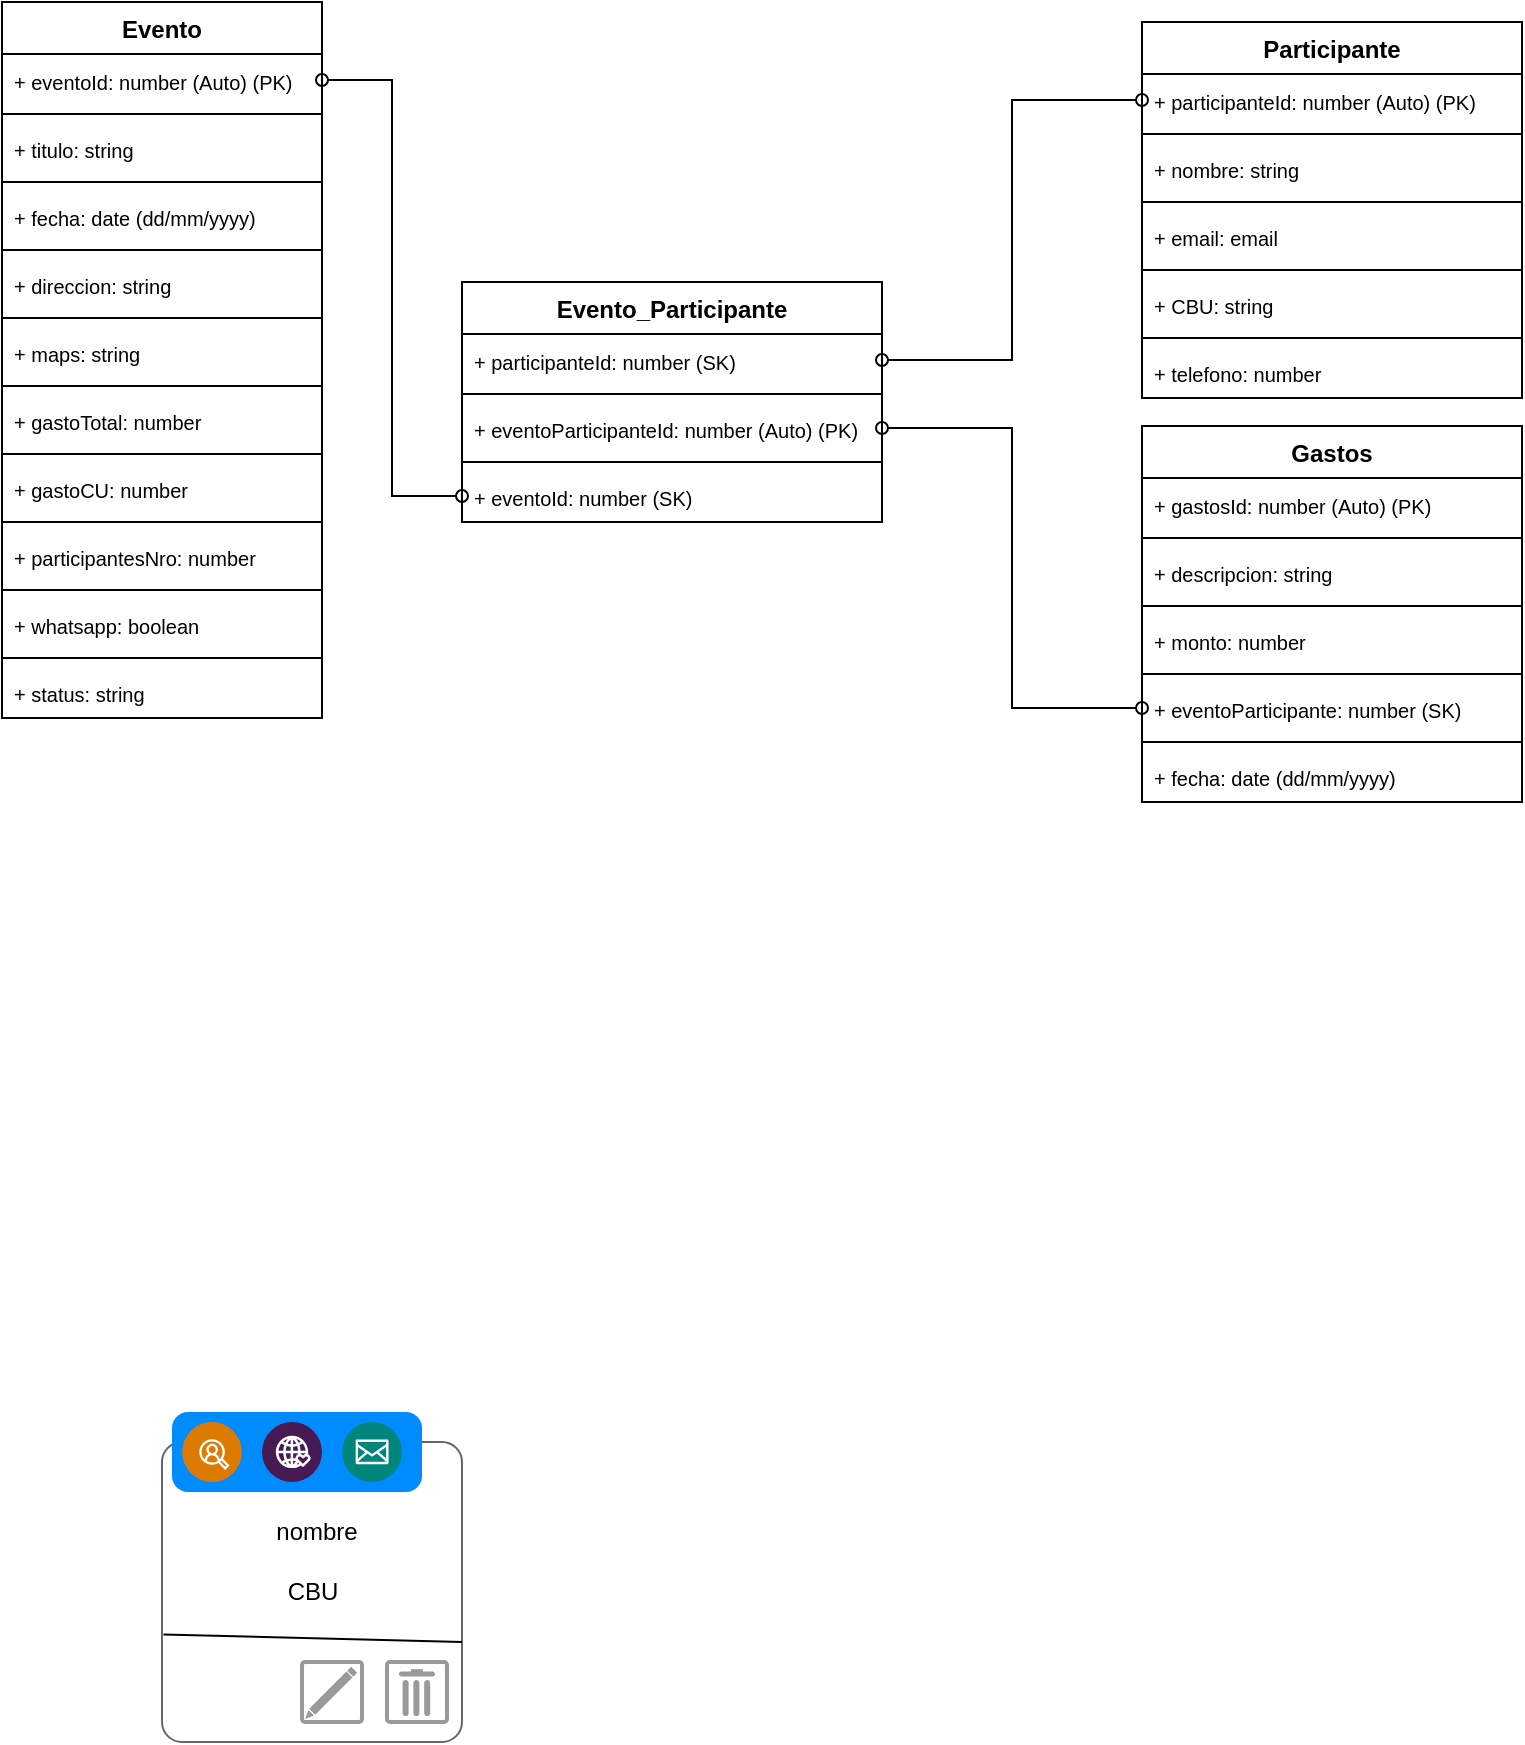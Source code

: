 <mxfile version="26.2.12">
  <diagram name="Página-1" id="X9LQhpLwk_J4k-DrzsR-">
    <mxGraphModel dx="923" dy="476" grid="1" gridSize="10" guides="1" tooltips="1" connect="1" arrows="1" fold="1" page="1" pageScale="1" pageWidth="827" pageHeight="1169" math="0" shadow="0">
      <root>
        <mxCell id="0" />
        <mxCell id="1" parent="0" />
        <object label="Evento" id="epjEsvlfsnYvN3iABz49-60">
          <mxCell style="swimlane;fontStyle=1;align=center;verticalAlign=top;childLayout=stackLayout;horizontal=1;startSize=26;horizontalStack=0;resizeParent=1;resizeParentMax=0;resizeLast=0;collapsible=1;marginBottom=0;whiteSpace=wrap;html=1;" parent="1" vertex="1">
            <mxGeometry x="30" y="20" width="160" height="358" as="geometry" />
          </mxCell>
        </object>
        <mxCell id="epjEsvlfsnYvN3iABz49-61" value="&lt;font style=&quot;font-size: 10px;&quot;&gt;+ eventoId: number (Auto) (PK)&lt;/font&gt;" style="text;strokeColor=none;fillColor=none;align=left;verticalAlign=top;spacingLeft=4;spacingRight=4;overflow=hidden;rotatable=0;points=[[0,0.5],[1,0.5]];portConstraint=eastwest;whiteSpace=wrap;html=1;" parent="epjEsvlfsnYvN3iABz49-60" vertex="1">
          <mxGeometry y="26" width="160" height="26" as="geometry" />
        </mxCell>
        <mxCell id="epjEsvlfsnYvN3iABz49-89" value="" style="line;strokeWidth=1;fillColor=none;align=left;verticalAlign=middle;spacingTop=-1;spacingLeft=3;spacingRight=3;rotatable=0;labelPosition=right;points=[];portConstraint=eastwest;strokeColor=inherit;" parent="epjEsvlfsnYvN3iABz49-60" vertex="1">
          <mxGeometry y="52" width="160" height="8" as="geometry" />
        </mxCell>
        <mxCell id="epjEsvlfsnYvN3iABz49-88" value="&lt;font style=&quot;font-size: 10px;&quot;&gt;+ titulo: string&lt;/font&gt;" style="text;strokeColor=none;fillColor=none;align=left;verticalAlign=top;spacingLeft=4;spacingRight=4;overflow=hidden;rotatable=0;points=[[0,0.5],[1,0.5]];portConstraint=eastwest;whiteSpace=wrap;html=1;" parent="epjEsvlfsnYvN3iABz49-60" vertex="1">
          <mxGeometry y="60" width="160" height="26" as="geometry" />
        </mxCell>
        <mxCell id="epjEsvlfsnYvN3iABz49-62" value="" style="line;strokeWidth=1;fillColor=none;align=left;verticalAlign=middle;spacingTop=-1;spacingLeft=3;spacingRight=3;rotatable=0;labelPosition=right;points=[];portConstraint=eastwest;strokeColor=inherit;" parent="epjEsvlfsnYvN3iABz49-60" vertex="1">
          <mxGeometry y="86" width="160" height="8" as="geometry" />
        </mxCell>
        <mxCell id="epjEsvlfsnYvN3iABz49-63" value="&lt;font style=&quot;font-size: 10px;&quot;&gt;+ fecha: date (dd/mm/yyyy)&lt;/font&gt;" style="text;strokeColor=none;fillColor=none;align=left;verticalAlign=top;spacingLeft=4;spacingRight=4;overflow=hidden;rotatable=0;points=[[0,0.5],[1,0.5]];portConstraint=eastwest;whiteSpace=wrap;html=1;" parent="epjEsvlfsnYvN3iABz49-60" vertex="1">
          <mxGeometry y="94" width="160" height="26" as="geometry" />
        </mxCell>
        <mxCell id="epjEsvlfsnYvN3iABz49-65" value="" style="line;strokeWidth=1;fillColor=none;align=left;verticalAlign=middle;spacingTop=-1;spacingLeft=3;spacingRight=3;rotatable=0;labelPosition=right;points=[];portConstraint=eastwest;strokeColor=inherit;" parent="epjEsvlfsnYvN3iABz49-60" vertex="1">
          <mxGeometry y="120" width="160" height="8" as="geometry" />
        </mxCell>
        <mxCell id="epjEsvlfsnYvN3iABz49-64" value="&lt;font style=&quot;font-size: 10px;&quot;&gt;+ direccion: string&lt;/font&gt;" style="text;strokeColor=none;fillColor=none;align=left;verticalAlign=top;spacingLeft=4;spacingRight=4;overflow=hidden;rotatable=0;points=[[0,0.5],[1,0.5]];portConstraint=eastwest;whiteSpace=wrap;html=1;" parent="epjEsvlfsnYvN3iABz49-60" vertex="1">
          <mxGeometry y="128" width="160" height="26" as="geometry" />
        </mxCell>
        <mxCell id="epjEsvlfsnYvN3iABz49-70" value="" style="line;strokeWidth=1;fillColor=none;align=left;verticalAlign=middle;spacingTop=-1;spacingLeft=3;spacingRight=3;rotatable=0;labelPosition=right;points=[];portConstraint=eastwest;strokeColor=inherit;" parent="epjEsvlfsnYvN3iABz49-60" vertex="1">
          <mxGeometry y="154" width="160" height="8" as="geometry" />
        </mxCell>
        <mxCell id="epjEsvlfsnYvN3iABz49-66" value="&lt;font style=&quot;font-size: 10px;&quot;&gt;+ maps: string&lt;/font&gt;" style="text;strokeColor=none;fillColor=none;align=left;verticalAlign=top;spacingLeft=4;spacingRight=4;overflow=hidden;rotatable=0;points=[[0,0.5],[1,0.5]];portConstraint=eastwest;whiteSpace=wrap;html=1;" parent="epjEsvlfsnYvN3iABz49-60" vertex="1">
          <mxGeometry y="162" width="160" height="26" as="geometry" />
        </mxCell>
        <mxCell id="epjEsvlfsnYvN3iABz49-71" value="" style="line;strokeWidth=1;fillColor=none;align=left;verticalAlign=middle;spacingTop=-1;spacingLeft=3;spacingRight=3;rotatable=0;labelPosition=right;points=[];portConstraint=eastwest;strokeColor=inherit;" parent="epjEsvlfsnYvN3iABz49-60" vertex="1">
          <mxGeometry y="188" width="160" height="8" as="geometry" />
        </mxCell>
        <mxCell id="epjEsvlfsnYvN3iABz49-68" value="&lt;font style=&quot;font-size: 10px;&quot;&gt;+ gastoTotal: number&lt;/font&gt;" style="text;strokeColor=none;fillColor=none;align=left;verticalAlign=top;spacingLeft=4;spacingRight=4;overflow=hidden;rotatable=0;points=[[0,0.5],[1,0.5]];portConstraint=eastwest;whiteSpace=wrap;html=1;" parent="epjEsvlfsnYvN3iABz49-60" vertex="1">
          <mxGeometry y="196" width="160" height="26" as="geometry" />
        </mxCell>
        <mxCell id="epjEsvlfsnYvN3iABz49-72" value="" style="line;strokeWidth=1;fillColor=none;align=left;verticalAlign=middle;spacingTop=-1;spacingLeft=3;spacingRight=3;rotatable=0;labelPosition=right;points=[];portConstraint=eastwest;strokeColor=inherit;" parent="epjEsvlfsnYvN3iABz49-60" vertex="1">
          <mxGeometry y="222" width="160" height="8" as="geometry" />
        </mxCell>
        <mxCell id="epjEsvlfsnYvN3iABz49-69" value="&lt;font style=&quot;font-size: 10px;&quot;&gt;+ gastoCU: number&lt;/font&gt;" style="text;strokeColor=none;fillColor=none;align=left;verticalAlign=top;spacingLeft=4;spacingRight=4;overflow=hidden;rotatable=0;points=[[0,0.5],[1,0.5]];portConstraint=eastwest;whiteSpace=wrap;html=1;" parent="epjEsvlfsnYvN3iABz49-60" vertex="1">
          <mxGeometry y="230" width="160" height="26" as="geometry" />
        </mxCell>
        <mxCell id="epjEsvlfsnYvN3iABz49-129" value="" style="line;strokeWidth=1;fillColor=none;align=left;verticalAlign=middle;spacingTop=-1;spacingLeft=3;spacingRight=3;rotatable=0;labelPosition=right;points=[];portConstraint=eastwest;strokeColor=inherit;" parent="epjEsvlfsnYvN3iABz49-60" vertex="1">
          <mxGeometry y="256" width="160" height="8" as="geometry" />
        </mxCell>
        <mxCell id="epjEsvlfsnYvN3iABz49-112" value="&lt;font style=&quot;font-size: 10px;&quot;&gt;+ participantesNro: number&lt;/font&gt;" style="text;strokeColor=none;fillColor=none;align=left;verticalAlign=top;spacingLeft=4;spacingRight=4;overflow=hidden;rotatable=0;points=[[0,0.5],[1,0.5]];portConstraint=eastwest;whiteSpace=wrap;html=1;" parent="epjEsvlfsnYvN3iABz49-60" vertex="1">
          <mxGeometry y="264" width="160" height="26" as="geometry" />
        </mxCell>
        <mxCell id="QIL2KwB3fmJdMeqVmAWB-3" value="" style="line;strokeWidth=1;fillColor=none;align=left;verticalAlign=middle;spacingTop=-1;spacingLeft=3;spacingRight=3;rotatable=0;labelPosition=right;points=[];portConstraint=eastwest;strokeColor=inherit;" parent="epjEsvlfsnYvN3iABz49-60" vertex="1">
          <mxGeometry y="290" width="160" height="8" as="geometry" />
        </mxCell>
        <mxCell id="QIL2KwB3fmJdMeqVmAWB-1" value="&lt;font style=&quot;font-size: 10px;&quot;&gt;+ whatsapp: boolean&lt;/font&gt;" style="text;strokeColor=none;fillColor=none;align=left;verticalAlign=top;spacingLeft=4;spacingRight=4;overflow=hidden;rotatable=0;points=[[0,0.5],[1,0.5]];portConstraint=eastwest;whiteSpace=wrap;html=1;" parent="epjEsvlfsnYvN3iABz49-60" vertex="1">
          <mxGeometry y="298" width="160" height="26" as="geometry" />
        </mxCell>
        <mxCell id="QIL2KwB3fmJdMeqVmAWB-4" value="" style="line;strokeWidth=1;fillColor=none;align=left;verticalAlign=middle;spacingTop=-1;spacingLeft=3;spacingRight=3;rotatable=0;labelPosition=right;points=[];portConstraint=eastwest;strokeColor=inherit;" parent="epjEsvlfsnYvN3iABz49-60" vertex="1">
          <mxGeometry y="324" width="160" height="8" as="geometry" />
        </mxCell>
        <mxCell id="QIL2KwB3fmJdMeqVmAWB-2" value="&lt;font style=&quot;font-size: 10px;&quot;&gt;+ status: string&lt;/font&gt;" style="text;strokeColor=none;fillColor=none;align=left;verticalAlign=top;spacingLeft=4;spacingRight=4;overflow=hidden;rotatable=0;points=[[0,0.5],[1,0.5]];portConstraint=eastwest;whiteSpace=wrap;html=1;" parent="epjEsvlfsnYvN3iABz49-60" vertex="1">
          <mxGeometry y="332" width="160" height="26" as="geometry" />
        </mxCell>
        <object label="Participante" id="epjEsvlfsnYvN3iABz49-74">
          <mxCell style="swimlane;fontStyle=1;align=center;verticalAlign=top;childLayout=stackLayout;horizontal=1;startSize=26;horizontalStack=0;resizeParent=1;resizeParentMax=0;resizeLast=0;collapsible=1;marginBottom=0;whiteSpace=wrap;html=1;" parent="1" vertex="1">
            <mxGeometry x="600" y="30" width="190" height="188" as="geometry" />
          </mxCell>
        </object>
        <mxCell id="epjEsvlfsnYvN3iABz49-83" value="&lt;font style=&quot;font-size: 10px;&quot;&gt;+ participanteId: number (Auto) (PK)&lt;/font&gt;" style="text;strokeColor=none;fillColor=none;align=left;verticalAlign=top;spacingLeft=4;spacingRight=4;overflow=hidden;rotatable=0;points=[[0,0.5],[1,0.5]];portConstraint=eastwest;whiteSpace=wrap;html=1;" parent="epjEsvlfsnYvN3iABz49-74" vertex="1">
          <mxGeometry y="26" width="190" height="26" as="geometry" />
        </mxCell>
        <mxCell id="epjEsvlfsnYvN3iABz49-90" value="" style="line;strokeWidth=1;fillColor=none;align=left;verticalAlign=middle;spacingTop=-1;spacingLeft=3;spacingRight=3;rotatable=0;labelPosition=right;points=[];portConstraint=eastwest;strokeColor=inherit;" parent="epjEsvlfsnYvN3iABz49-74" vertex="1">
          <mxGeometry y="52" width="190" height="8" as="geometry" />
        </mxCell>
        <mxCell id="epjEsvlfsnYvN3iABz49-75" value="&lt;font style=&quot;font-size: 10px;&quot;&gt;+ nombre: string&lt;/font&gt;" style="text;strokeColor=none;fillColor=none;align=left;verticalAlign=top;spacingLeft=4;spacingRight=4;overflow=hidden;rotatable=0;points=[[0,0.5],[1,0.5]];portConstraint=eastwest;whiteSpace=wrap;html=1;" parent="epjEsvlfsnYvN3iABz49-74" vertex="1">
          <mxGeometry y="60" width="190" height="26" as="geometry" />
        </mxCell>
        <mxCell id="epjEsvlfsnYvN3iABz49-76" value="" style="line;strokeWidth=1;fillColor=none;align=left;verticalAlign=middle;spacingTop=-1;spacingLeft=3;spacingRight=3;rotatable=0;labelPosition=right;points=[];portConstraint=eastwest;strokeColor=inherit;" parent="epjEsvlfsnYvN3iABz49-74" vertex="1">
          <mxGeometry y="86" width="190" height="8" as="geometry" />
        </mxCell>
        <mxCell id="epjEsvlfsnYvN3iABz49-77" value="&lt;font style=&quot;font-size: 10px;&quot;&gt;+ email: email&lt;/font&gt;" style="text;strokeColor=none;fillColor=none;align=left;verticalAlign=top;spacingLeft=4;spacingRight=4;overflow=hidden;rotatable=0;points=[[0,0.5],[1,0.5]];portConstraint=eastwest;whiteSpace=wrap;html=1;" parent="epjEsvlfsnYvN3iABz49-74" vertex="1">
          <mxGeometry y="94" width="190" height="26" as="geometry" />
        </mxCell>
        <mxCell id="epjEsvlfsnYvN3iABz49-78" value="" style="line;strokeWidth=1;fillColor=none;align=left;verticalAlign=middle;spacingTop=-1;spacingLeft=3;spacingRight=3;rotatable=0;labelPosition=right;points=[];portConstraint=eastwest;strokeColor=inherit;" parent="epjEsvlfsnYvN3iABz49-74" vertex="1">
          <mxGeometry y="120" width="190" height="8" as="geometry" />
        </mxCell>
        <mxCell id="epjEsvlfsnYvN3iABz49-79" value="&lt;font style=&quot;font-size: 10px;&quot;&gt;+ CBU: string&lt;/font&gt;" style="text;strokeColor=none;fillColor=none;align=left;verticalAlign=top;spacingLeft=4;spacingRight=4;overflow=hidden;rotatable=0;points=[[0,0.5],[1,0.5]];portConstraint=eastwest;whiteSpace=wrap;html=1;" parent="epjEsvlfsnYvN3iABz49-74" vertex="1">
          <mxGeometry y="128" width="190" height="26" as="geometry" />
        </mxCell>
        <mxCell id="epjEsvlfsnYvN3iABz49-80" value="" style="line;strokeWidth=1;fillColor=none;align=left;verticalAlign=middle;spacingTop=-1;spacingLeft=3;spacingRight=3;rotatable=0;labelPosition=right;points=[];portConstraint=eastwest;strokeColor=inherit;" parent="epjEsvlfsnYvN3iABz49-74" vertex="1">
          <mxGeometry y="154" width="190" height="8" as="geometry" />
        </mxCell>
        <mxCell id="epjEsvlfsnYvN3iABz49-81" value="&lt;font style=&quot;font-size: 10px;&quot;&gt;+ telefono: number&lt;/font&gt;" style="text;strokeColor=none;fillColor=none;align=left;verticalAlign=top;spacingLeft=4;spacingRight=4;overflow=hidden;rotatable=0;points=[[0,0.5],[1,0.5]];portConstraint=eastwest;whiteSpace=wrap;html=1;" parent="epjEsvlfsnYvN3iABz49-74" vertex="1">
          <mxGeometry y="162" width="190" height="26" as="geometry" />
        </mxCell>
        <object label="Gastos" id="epjEsvlfsnYvN3iABz49-91">
          <mxCell style="swimlane;fontStyle=1;align=center;verticalAlign=top;childLayout=stackLayout;horizontal=1;startSize=26;horizontalStack=0;resizeParent=1;resizeParentMax=0;resizeLast=0;collapsible=1;marginBottom=0;whiteSpace=wrap;html=1;" parent="1" vertex="1">
            <mxGeometry x="600" y="232" width="190" height="188" as="geometry" />
          </mxCell>
        </object>
        <mxCell id="epjEsvlfsnYvN3iABz49-92" value="&lt;font style=&quot;font-size: 10px;&quot;&gt;+ gastosId: number (Auto) (PK)&lt;/font&gt;" style="text;strokeColor=none;fillColor=none;align=left;verticalAlign=top;spacingLeft=4;spacingRight=4;overflow=hidden;rotatable=0;points=[[0,0.5],[1,0.5]];portConstraint=eastwest;whiteSpace=wrap;html=1;" parent="epjEsvlfsnYvN3iABz49-91" vertex="1">
          <mxGeometry y="26" width="190" height="26" as="geometry" />
        </mxCell>
        <mxCell id="epjEsvlfsnYvN3iABz49-93" value="" style="line;strokeWidth=1;fillColor=none;align=left;verticalAlign=middle;spacingTop=-1;spacingLeft=3;spacingRight=3;rotatable=0;labelPosition=right;points=[];portConstraint=eastwest;strokeColor=inherit;" parent="epjEsvlfsnYvN3iABz49-91" vertex="1">
          <mxGeometry y="52" width="190" height="8" as="geometry" />
        </mxCell>
        <mxCell id="epjEsvlfsnYvN3iABz49-94" value="&lt;font style=&quot;font-size: 10px;&quot;&gt;+ descripcion: string&lt;/font&gt;" style="text;strokeColor=none;fillColor=none;align=left;verticalAlign=top;spacingLeft=4;spacingRight=4;overflow=hidden;rotatable=0;points=[[0,0.5],[1,0.5]];portConstraint=eastwest;whiteSpace=wrap;html=1;" parent="epjEsvlfsnYvN3iABz49-91" vertex="1">
          <mxGeometry y="60" width="190" height="26" as="geometry" />
        </mxCell>
        <mxCell id="epjEsvlfsnYvN3iABz49-95" value="" style="line;strokeWidth=1;fillColor=none;align=left;verticalAlign=middle;spacingTop=-1;spacingLeft=3;spacingRight=3;rotatable=0;labelPosition=right;points=[];portConstraint=eastwest;strokeColor=inherit;" parent="epjEsvlfsnYvN3iABz49-91" vertex="1">
          <mxGeometry y="86" width="190" height="8" as="geometry" />
        </mxCell>
        <mxCell id="epjEsvlfsnYvN3iABz49-96" value="&lt;font style=&quot;font-size: 10px;&quot;&gt;+ monto: number&lt;/font&gt;" style="text;strokeColor=none;fillColor=none;align=left;verticalAlign=top;spacingLeft=4;spacingRight=4;overflow=hidden;rotatable=0;points=[[0,0.5],[1,0.5]];portConstraint=eastwest;whiteSpace=wrap;html=1;" parent="epjEsvlfsnYvN3iABz49-91" vertex="1">
          <mxGeometry y="94" width="190" height="26" as="geometry" />
        </mxCell>
        <mxCell id="epjEsvlfsnYvN3iABz49-97" value="" style="line;strokeWidth=1;fillColor=none;align=left;verticalAlign=middle;spacingTop=-1;spacingLeft=3;spacingRight=3;rotatable=0;labelPosition=right;points=[];portConstraint=eastwest;strokeColor=inherit;" parent="epjEsvlfsnYvN3iABz49-91" vertex="1">
          <mxGeometry y="120" width="190" height="8" as="geometry" />
        </mxCell>
        <mxCell id="epjEsvlfsnYvN3iABz49-98" value="&lt;font style=&quot;font-size: 10px;&quot;&gt;+ eventoParticipante: number (SK)&lt;/font&gt;" style="text;strokeColor=none;fillColor=none;align=left;verticalAlign=top;spacingLeft=4;spacingRight=4;overflow=hidden;rotatable=0;points=[[0,0.5],[1,0.5]];portConstraint=eastwest;whiteSpace=wrap;html=1;" parent="epjEsvlfsnYvN3iABz49-91" vertex="1">
          <mxGeometry y="128" width="190" height="26" as="geometry" />
        </mxCell>
        <mxCell id="epjEsvlfsnYvN3iABz49-99" value="" style="line;strokeWidth=1;fillColor=none;align=left;verticalAlign=middle;spacingTop=-1;spacingLeft=3;spacingRight=3;rotatable=0;labelPosition=right;points=[];portConstraint=eastwest;strokeColor=inherit;" parent="epjEsvlfsnYvN3iABz49-91" vertex="1">
          <mxGeometry y="154" width="190" height="8" as="geometry" />
        </mxCell>
        <mxCell id="epjEsvlfsnYvN3iABz49-100" value="&lt;font style=&quot;font-size: 10px;&quot;&gt;+ fecha: date (dd/mm/yyyy)&lt;/font&gt;" style="text;strokeColor=none;fillColor=none;align=left;verticalAlign=top;spacingLeft=4;spacingRight=4;overflow=hidden;rotatable=0;points=[[0,0.5],[1,0.5]];portConstraint=eastwest;whiteSpace=wrap;html=1;" parent="epjEsvlfsnYvN3iABz49-91" vertex="1">
          <mxGeometry y="162" width="190" height="26" as="geometry" />
        </mxCell>
        <mxCell id="bBRhczMiL7dyaByhxN14-6" value="" style="shape=mxgraph.mockup.containers.marginRect;rectMarginTop=10;strokeColor=#666666;strokeWidth=1;dashed=0;rounded=1;arcSize=5;recursiveResize=0;html=1;whiteSpace=wrap;" parent="1" vertex="1">
          <mxGeometry x="110" y="730" width="150" height="160" as="geometry" />
        </mxCell>
        <mxCell id="bBRhczMiL7dyaByhxN14-7" value="" style="shape=rect;strokeColor=none;fillColor=#008cff;strokeWidth=1;dashed=0;rounded=1;arcSize=20;fontColor=#ffffff;fontSize=17;spacing=2;spacingTop=-2;align=left;autosize=1;spacingLeft=4;resizeWidth=0;resizeHeight=0;perimeter=none;html=1;whiteSpace=wrap;" parent="bBRhczMiL7dyaByhxN14-6" vertex="1">
          <mxGeometry x="5" y="-5" width="125" height="40" as="geometry" />
        </mxCell>
        <mxCell id="bBRhczMiL7dyaByhxN14-11" value="" style="verticalLabelPosition=bottom;aspect=fixed;html=1;shape=mxgraph.salesforce.marketing2;" parent="bBRhczMiL7dyaByhxN14-6" vertex="1">
          <mxGeometry x="10" width="30" height="30" as="geometry" />
        </mxCell>
        <mxCell id="bBRhczMiL7dyaByhxN14-13" value="" style="verticalLabelPosition=bottom;aspect=fixed;html=1;shape=mxgraph.salesforce.non_profit2;" parent="bBRhczMiL7dyaByhxN14-6" vertex="1">
          <mxGeometry x="50" width="30" height="30" as="geometry" />
        </mxCell>
        <mxCell id="bBRhczMiL7dyaByhxN14-12" value="" style="verticalLabelPosition=bottom;aspect=fixed;html=1;shape=mxgraph.salesforce.inbox2;" parent="bBRhczMiL7dyaByhxN14-6" vertex="1">
          <mxGeometry x="90" width="30" height="30" as="geometry" />
        </mxCell>
        <mxCell id="bBRhczMiL7dyaByhxN14-14" value="nombre" style="text;html=1;align=center;verticalAlign=middle;whiteSpace=wrap;rounded=0;" parent="bBRhczMiL7dyaByhxN14-6" vertex="1">
          <mxGeometry x="10" y="40" width="135" height="30" as="geometry" />
        </mxCell>
        <mxCell id="bBRhczMiL7dyaByhxN14-15" value="CBU" style="text;html=1;align=center;verticalAlign=middle;whiteSpace=wrap;rounded=0;" parent="bBRhczMiL7dyaByhxN14-6" vertex="1">
          <mxGeometry x="7.5" y="70" width="135" height="30" as="geometry" />
        </mxCell>
        <mxCell id="bBRhczMiL7dyaByhxN14-8" value="" style="strokeColor=#999999;verticalLabelPosition=bottom;shadow=0;dashed=0;verticalAlign=top;strokeWidth=2;html=1;shape=mxgraph.mockup.misc.editIcon;" parent="bBRhczMiL7dyaByhxN14-6" vertex="1">
          <mxGeometry x="70" y="120" width="30" height="30" as="geometry" />
        </mxCell>
        <mxCell id="bBRhczMiL7dyaByhxN14-10" value="" style="strokeColor=#999999;verticalLabelPosition=bottom;shadow=0;dashed=0;verticalAlign=top;strokeWidth=2;html=1;shape=mxgraph.mockup.misc.trashcanIcon;" parent="bBRhczMiL7dyaByhxN14-6" vertex="1">
          <mxGeometry x="112.5" y="120" width="30" height="30" as="geometry" />
        </mxCell>
        <mxCell id="bBRhczMiL7dyaByhxN14-16" value="" style="endArrow=none;html=1;rounded=0;exitX=0.005;exitY=0.664;exitDx=0;exitDy=0;exitPerimeter=0;" parent="1" source="bBRhczMiL7dyaByhxN14-6" edge="1">
          <mxGeometry width="50" height="50" relative="1" as="geometry">
            <mxPoint x="60" y="840" as="sourcePoint" />
            <mxPoint x="260" y="840" as="targetPoint" />
          </mxGeometry>
        </mxCell>
        <object label="Evento_Participante" id="krr-dMTPvHWVqTSfd1r--3">
          <mxCell style="swimlane;fontStyle=1;align=center;verticalAlign=top;childLayout=stackLayout;horizontal=1;startSize=26;horizontalStack=0;resizeParent=1;resizeParentMax=0;resizeLast=0;collapsible=1;marginBottom=0;whiteSpace=wrap;html=1;" vertex="1" parent="1">
            <mxGeometry x="260" y="160" width="210" height="120" as="geometry" />
          </mxCell>
        </object>
        <mxCell id="krr-dMTPvHWVqTSfd1r--4" value="&lt;font style=&quot;font-size: 10px;&quot;&gt;+ participanteId: number (SK)&lt;/font&gt;" style="text;strokeColor=none;fillColor=none;align=left;verticalAlign=top;spacingLeft=4;spacingRight=4;overflow=hidden;rotatable=0;points=[[0,0.5],[1,0.5]];portConstraint=eastwest;whiteSpace=wrap;html=1;" vertex="1" parent="krr-dMTPvHWVqTSfd1r--3">
          <mxGeometry y="26" width="210" height="26" as="geometry" />
        </mxCell>
        <mxCell id="krr-dMTPvHWVqTSfd1r--5" value="" style="line;strokeWidth=1;fillColor=none;align=left;verticalAlign=middle;spacingTop=-1;spacingLeft=3;spacingRight=3;rotatable=0;labelPosition=right;points=[];portConstraint=eastwest;strokeColor=inherit;" vertex="1" parent="krr-dMTPvHWVqTSfd1r--3">
          <mxGeometry y="52" width="210" height="8" as="geometry" />
        </mxCell>
        <mxCell id="krr-dMTPvHWVqTSfd1r--15" value="&lt;font style=&quot;font-size: 10px;&quot;&gt;+ eventoParticipanteId: number (Auto) (PK)&lt;/font&gt;" style="text;strokeColor=none;fillColor=none;align=left;verticalAlign=top;spacingLeft=4;spacingRight=4;overflow=hidden;rotatable=0;points=[[0,0.5],[1,0.5]];portConstraint=eastwest;whiteSpace=wrap;html=1;" vertex="1" parent="krr-dMTPvHWVqTSfd1r--3">
          <mxGeometry y="60" width="210" height="26" as="geometry" />
        </mxCell>
        <mxCell id="krr-dMTPvHWVqTSfd1r--17" value="" style="line;strokeWidth=1;fillColor=none;align=left;verticalAlign=middle;spacingTop=-1;spacingLeft=3;spacingRight=3;rotatable=0;labelPosition=right;points=[];portConstraint=eastwest;strokeColor=inherit;" vertex="1" parent="krr-dMTPvHWVqTSfd1r--3">
          <mxGeometry y="86" width="210" height="8" as="geometry" />
        </mxCell>
        <mxCell id="krr-dMTPvHWVqTSfd1r--6" value="&lt;font style=&quot;font-size: 10px;&quot;&gt;+ eventoId: number (SK)&lt;/font&gt;" style="text;strokeColor=none;fillColor=none;align=left;verticalAlign=top;spacingLeft=4;spacingRight=4;overflow=hidden;rotatable=0;points=[[0,0.5],[1,0.5]];portConstraint=eastwest;whiteSpace=wrap;html=1;" vertex="1" parent="krr-dMTPvHWVqTSfd1r--3">
          <mxGeometry y="94" width="210" height="26" as="geometry" />
        </mxCell>
        <mxCell id="krr-dMTPvHWVqTSfd1r--13" style="edgeStyle=orthogonalEdgeStyle;rounded=0;orthogonalLoop=1;jettySize=auto;html=1;exitX=1;exitY=0.5;exitDx=0;exitDy=0;entryX=0;entryY=0.5;entryDx=0;entryDy=0;startArrow=oval;startFill=0;endArrow=oval;endFill=0;" edge="1" parent="1" source="epjEsvlfsnYvN3iABz49-61" target="krr-dMTPvHWVqTSfd1r--6">
          <mxGeometry relative="1" as="geometry" />
        </mxCell>
        <mxCell id="krr-dMTPvHWVqTSfd1r--14" style="edgeStyle=orthogonalEdgeStyle;rounded=0;orthogonalLoop=1;jettySize=auto;html=1;exitX=0;exitY=0.5;exitDx=0;exitDy=0;entryX=1;entryY=0.5;entryDx=0;entryDy=0;endArrow=oval;endFill=0;startArrow=oval;startFill=0;" edge="1" parent="1" source="epjEsvlfsnYvN3iABz49-83" target="krr-dMTPvHWVqTSfd1r--4">
          <mxGeometry relative="1" as="geometry" />
        </mxCell>
        <mxCell id="krr-dMTPvHWVqTSfd1r--16" style="edgeStyle=orthogonalEdgeStyle;rounded=0;orthogonalLoop=1;jettySize=auto;html=1;exitX=1;exitY=0.5;exitDx=0;exitDy=0;entryX=0;entryY=0.5;entryDx=0;entryDy=0;endArrow=oval;endFill=0;startArrow=oval;startFill=0;" edge="1" parent="1" source="krr-dMTPvHWVqTSfd1r--15" target="epjEsvlfsnYvN3iABz49-98">
          <mxGeometry relative="1" as="geometry" />
        </mxCell>
      </root>
    </mxGraphModel>
  </diagram>
</mxfile>
